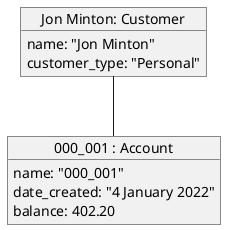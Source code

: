 @startuml two_objects_of_two_classes

object "Jon Minton: Customer" as jcust
object "000_001 : Account" as jaccount

object jcust {
    name: "Jon Minton"
    customer_type: "Personal"
}

object jaccount {
    name: "000_001"
    date_created: "4 January 2022"
    balance: 402.20

}

jcust -- jaccount

@enduml